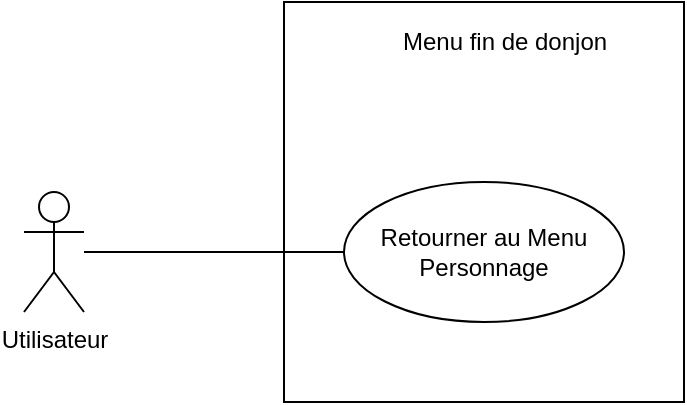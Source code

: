<mxfile version="14.6.13" type="device"><diagram id="e9d17auqEK72nvCpza8T" name="Page-1"><mxGraphModel dx="1086" dy="806" grid="1" gridSize="10" guides="1" tooltips="1" connect="1" arrows="1" fold="1" page="1" pageScale="1" pageWidth="1169" pageHeight="827" math="0" shadow="0"><root><mxCell id="0"/><mxCell id="1" parent="0"/><mxCell id="CzV0l1jLpA-gtEdZbNPG-5" value="" style="rounded=0;whiteSpace=wrap;html=1;" parent="1" vertex="1"><mxGeometry x="230" y="20" width="200" height="200" as="geometry"/></mxCell><mxCell id="sFVrEdId5z2_dv68VKi_-9" style="edgeStyle=none;rounded=0;orthogonalLoop=1;jettySize=auto;html=1;endArrow=none;endFill=0;" parent="1" source="4SonnPk5yRRn0g_7Sao2-1" target="sFVrEdId5z2_dv68VKi_-8" edge="1"><mxGeometry relative="1" as="geometry"/></mxCell><mxCell id="4SonnPk5yRRn0g_7Sao2-1" value="Utilisateur" style="shape=umlActor;verticalLabelPosition=bottom;verticalAlign=top;html=1;outlineConnect=0;" parent="1" vertex="1"><mxGeometry x="100" y="115" width="30" height="60" as="geometry"/></mxCell><mxCell id="sFVrEdId5z2_dv68VKi_-1" value="Menu fin de donjon" style="text;html=1;align=center;verticalAlign=middle;resizable=0;points=[];autosize=1;strokeColor=none;" parent="1" vertex="1"><mxGeometry x="280" y="30" width="120" height="20" as="geometry"/></mxCell><mxCell id="sFVrEdId5z2_dv68VKi_-8" value="Retourner au Menu Personnage" style="ellipse;whiteSpace=wrap;html=1;" parent="1" vertex="1"><mxGeometry x="260" y="110" width="140" height="70" as="geometry"/></mxCell></root></mxGraphModel></diagram></mxfile>